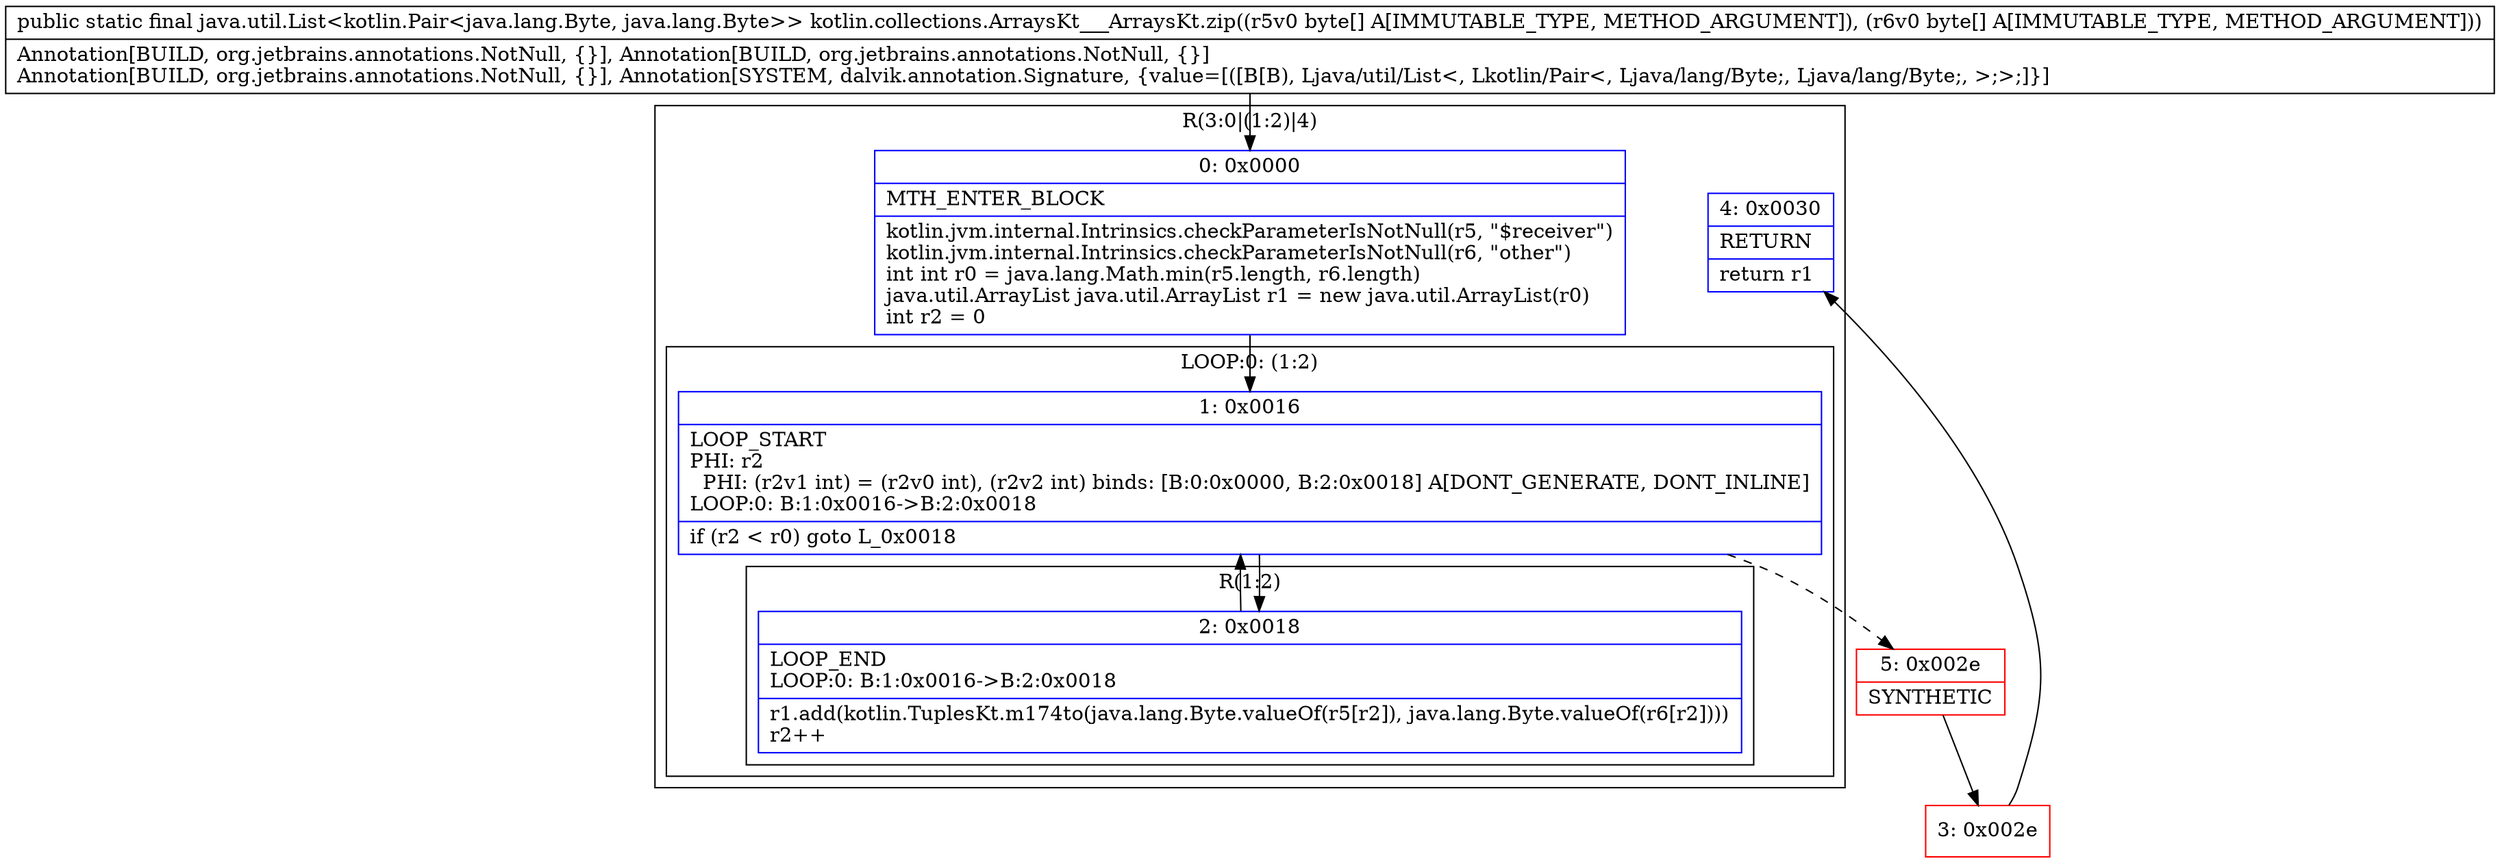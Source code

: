 digraph "CFG forkotlin.collections.ArraysKt___ArraysKt.zip([B[B)Ljava\/util\/List;" {
subgraph cluster_Region_1923231381 {
label = "R(3:0|(1:2)|4)";
node [shape=record,color=blue];
Node_0 [shape=record,label="{0\:\ 0x0000|MTH_ENTER_BLOCK\l|kotlin.jvm.internal.Intrinsics.checkParameterIsNotNull(r5, \"$receiver\")\lkotlin.jvm.internal.Intrinsics.checkParameterIsNotNull(r6, \"other\")\lint int r0 = java.lang.Math.min(r5.length, r6.length)\ljava.util.ArrayList java.util.ArrayList r1 = new java.util.ArrayList(r0)\lint r2 = 0\l}"];
subgraph cluster_LoopRegion_1870471309 {
label = "LOOP:0: (1:2)";
node [shape=record,color=blue];
Node_1 [shape=record,label="{1\:\ 0x0016|LOOP_START\lPHI: r2 \l  PHI: (r2v1 int) = (r2v0 int), (r2v2 int) binds: [B:0:0x0000, B:2:0x0018] A[DONT_GENERATE, DONT_INLINE]\lLOOP:0: B:1:0x0016\-\>B:2:0x0018\l|if (r2 \< r0) goto L_0x0018\l}"];
subgraph cluster_Region_1088768373 {
label = "R(1:2)";
node [shape=record,color=blue];
Node_2 [shape=record,label="{2\:\ 0x0018|LOOP_END\lLOOP:0: B:1:0x0016\-\>B:2:0x0018\l|r1.add(kotlin.TuplesKt.m174to(java.lang.Byte.valueOf(r5[r2]), java.lang.Byte.valueOf(r6[r2])))\lr2++\l}"];
}
}
Node_4 [shape=record,label="{4\:\ 0x0030|RETURN\l|return r1\l}"];
}
Node_3 [shape=record,color=red,label="{3\:\ 0x002e}"];
Node_5 [shape=record,color=red,label="{5\:\ 0x002e|SYNTHETIC\l}"];
MethodNode[shape=record,label="{public static final java.util.List\<kotlin.Pair\<java.lang.Byte, java.lang.Byte\>\> kotlin.collections.ArraysKt___ArraysKt.zip((r5v0 byte[] A[IMMUTABLE_TYPE, METHOD_ARGUMENT]), (r6v0 byte[] A[IMMUTABLE_TYPE, METHOD_ARGUMENT]))  | Annotation[BUILD, org.jetbrains.annotations.NotNull, \{\}], Annotation[BUILD, org.jetbrains.annotations.NotNull, \{\}]\lAnnotation[BUILD, org.jetbrains.annotations.NotNull, \{\}], Annotation[SYSTEM, dalvik.annotation.Signature, \{value=[([B[B), Ljava\/util\/List\<, Lkotlin\/Pair\<, Ljava\/lang\/Byte;, Ljava\/lang\/Byte;, \>;\>;]\}]\l}"];
MethodNode -> Node_0;
Node_0 -> Node_1;
Node_1 -> Node_2;
Node_1 -> Node_5[style=dashed];
Node_2 -> Node_1;
Node_3 -> Node_4;
Node_5 -> Node_3;
}

